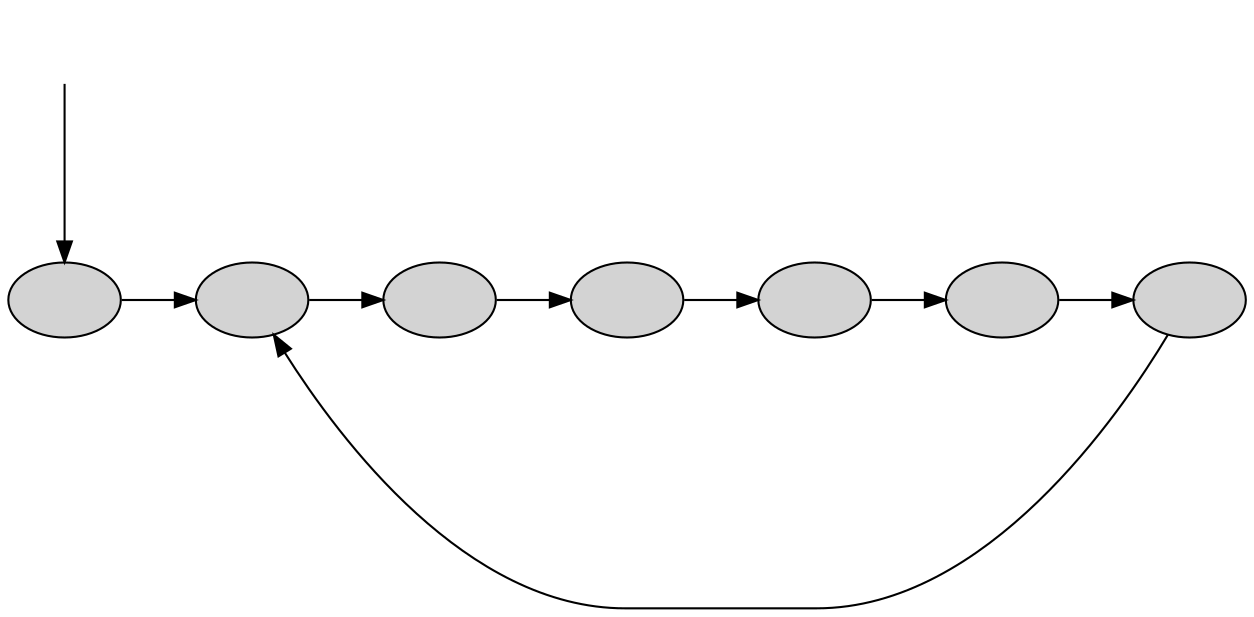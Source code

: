 digraph G {
graph [
    center=true,
    nodesep=1.2,
    sep=6.2,
    splines=spline
];
    rankdir=LR;
    s0 [shape=plaintext, label="", style="", rank=1];
    node[label="", style="",rank=2, style=filled,fillcolor=lightgrey];
    {rank=same; s0 s1}
    s0 -> s1 -> s2 -> s3 -> s4 -> s5 -> s6 -> s7 [weight=1];
    s7 -> s2 [weight=0];
}
